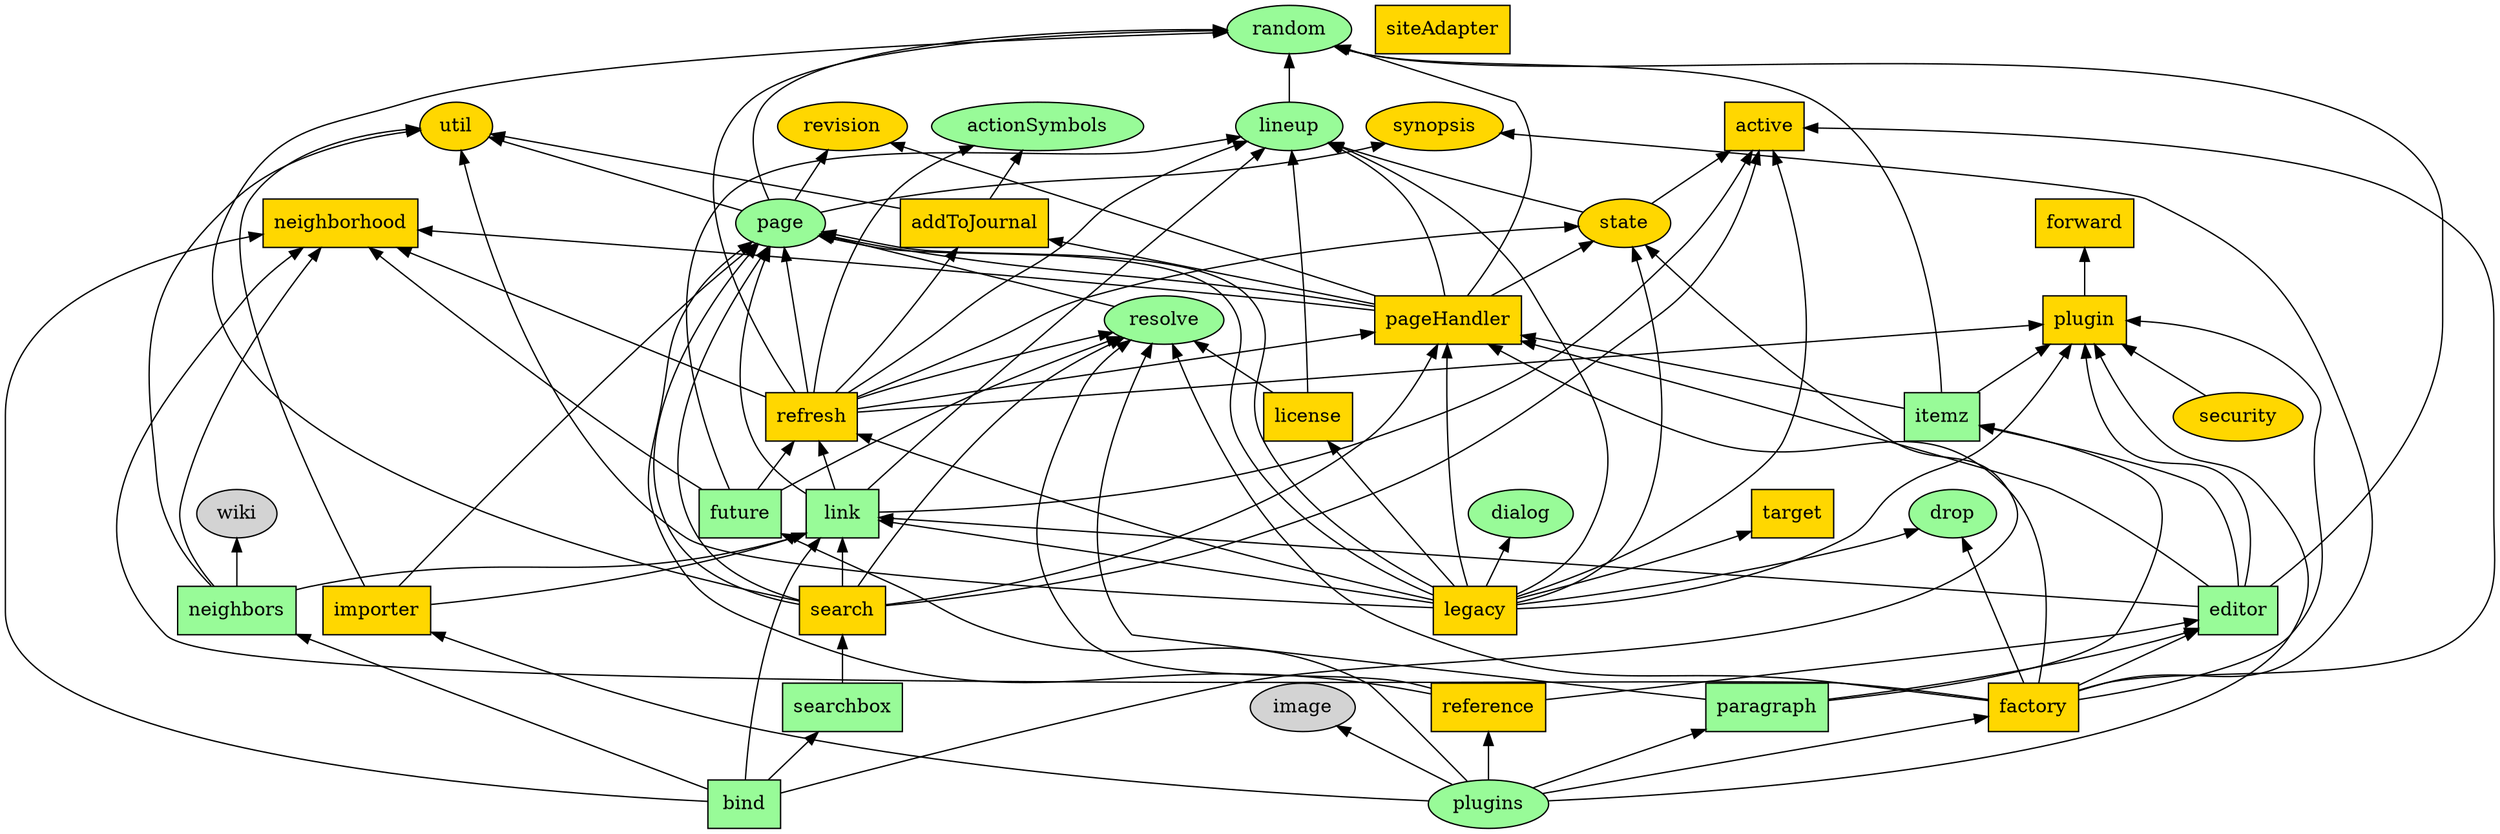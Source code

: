 digraph { node [style=filled];

actionSymbols [fillcolor=paleGreen];

active [fillcolor=gold];
active [shape=box];

addToJournal [fillcolor=gold];
util -> addToJournal [dir=back];
actionSymbols -> addToJournal [dir=back];
addToJournal [shape=box];

bind [fillcolor=paleGreen];
neighborhood -> bind [dir=back];
neighbors -> bind [dir=back];
searchbox -> bind [dir=back];
state -> bind [dir=back];
link -> bind [dir=back];
bind [shape=box];

dialog [fillcolor=paleGreen];

drop [fillcolor=paleGreen];

editor [fillcolor=paleGreen];
plugin -> editor [dir=back];
itemz -> editor [dir=back];
pageHandler -> editor [dir=back];
link -> editor [dir=back];
random -> editor [dir=back];
editor [shape=box];

factory [fillcolor=gold];
neighborhood -> factory [dir=back];
plugin -> factory [dir=back];
resolve -> factory [dir=back];
pageHandler -> factory [dir=back];
editor -> factory [dir=back];
synopsis -> factory [dir=back];
drop -> factory [dir=back];
active -> factory [dir=back];
factory [shape=box];

forward [fillcolor=gold];
forward [shape=box];

future [fillcolor=paleGreen];
resolve -> future [dir=back];
neighborhood -> future [dir=back];
lineup -> future [dir=back];
refresh -> future [dir=back];
future [shape=box];

importer [fillcolor=gold];
util -> importer [dir=back];
link -> importer [dir=back];
page -> importer [dir=back];
importer [shape=box];

itemz [fillcolor=paleGreen];
pageHandler -> itemz [dir=back];
plugin -> itemz [dir=back];
random -> itemz [dir=back];
itemz [shape=box];

legacy [fillcolor=gold];
pageHandler -> legacy [dir=back];
state -> legacy [dir=back];
active -> legacy [dir=back];
refresh -> legacy [dir=back];
lineup -> legacy [dir=back];
drop -> legacy [dir=back];
dialog -> legacy [dir=back];
link -> legacy [dir=back];
target -> legacy [dir=back];
license -> legacy [dir=back];
plugin -> legacy [dir=back];
util -> legacy [dir=back];
page -> legacy [dir=back];
page -> legacy [dir=back];
legacy [shape=box];

license [fillcolor=gold];
resolve -> license [dir=back];
lineup -> license [dir=back];
license [shape=box];

lineup [fillcolor=paleGreen];
random -> lineup [dir=back];

link [fillcolor=paleGreen];
lineup -> link [dir=back];
active -> link [dir=back];
refresh -> link [dir=back];
page -> link [dir=back];
link [shape=box];

neighborhood [fillcolor=gold];
neighborhood [shape=box];

neighbors [fillcolor=paleGreen];
link -> neighbors [dir=back];
wiki -> neighbors [dir=back];
neighborhood -> neighbors [dir=back];
util -> neighbors [dir=back];
neighbors [shape=box];

page [fillcolor=paleGreen];
util -> page [dir=back];
random -> page [dir=back];
revision -> page [dir=back];
synopsis -> page [dir=back];

pageHandler [fillcolor=gold];
state -> pageHandler [dir=back];
revision -> pageHandler [dir=back];
addToJournal -> pageHandler [dir=back];
page -> pageHandler [dir=back];
random -> pageHandler [dir=back];
lineup -> pageHandler [dir=back];
neighborhood -> pageHandler [dir=back];
pageHandler [shape=box];

paragraph [fillcolor=paleGreen];
editor -> paragraph [dir=back];
resolve -> paragraph [dir=back];
itemz -> paragraph [dir=back];
paragraph [shape=box];

plugin [fillcolor=gold];
forward -> plugin [dir=back];
plugin [shape=box];

plugins [fillcolor=paleGreen];
plugin -> plugins [dir=back];
reference -> plugins [dir=back];
factory -> plugins [dir=back];
paragraph -> plugins [dir=back];
image -> plugins [dir=back];
future -> plugins [dir=back];
importer -> plugins [dir=back];

random [fillcolor=paleGreen];

reference [fillcolor=gold];
editor -> reference [dir=back];
resolve -> reference [dir=back];
page -> reference [dir=back];
reference [shape=box];

refresh [fillcolor=gold];
pageHandler -> refresh [dir=back];
plugin -> refresh [dir=back];
state -> refresh [dir=back];
neighborhood -> refresh [dir=back];
addToJournal -> refresh [dir=back];
actionSymbols -> refresh [dir=back];
lineup -> refresh [dir=back];
resolve -> refresh [dir=back];
random -> refresh [dir=back];
page -> refresh [dir=back];
refresh [shape=box];

resolve [fillcolor=paleGreen];
page -> resolve [dir=back];

revision [fillcolor=gold];

search [fillcolor=gold];
pageHandler -> search [dir=back];
random -> search [dir=back];
link -> search [dir=back];
active -> search [dir=back];
page -> search [dir=back];
resolve -> search [dir=back];
page -> search [dir=back];
search [shape=box];

searchbox [fillcolor=paleGreen];
search -> searchbox [dir=back];
searchbox [shape=box];

security [fillcolor=gold];
plugin -> security [dir=back];

siteAdapter [fillcolor=gold];
siteAdapter [shape=box];

state [fillcolor=gold];
active -> state [dir=back];
lineup -> state [dir=back];

synopsis [fillcolor=gold];

target [fillcolor=gold];
target [shape=box];

util [fillcolor=gold];
}
